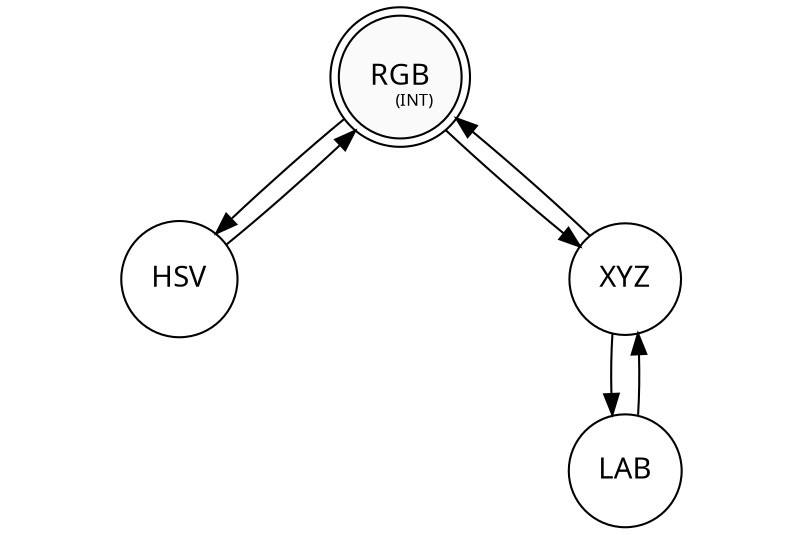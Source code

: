 digraph color_transforms {
    ratio = .66;
    edge [
        fontname="ASM-Regular"
        penwidth=1
        arrowhead=normal
        fontsize=8
    ]
	node [
	    fontname="ASM-Regular"
	    style=rounded
	    shape=circle
    ]

    {
        node [
            penwidth=1
            shape=doublecircle
            color="#000000"
            fillcolor="#fafafa"
            style=filled
        ]
        rank=same; RGB
    }

	RGB -> HSV ;
	RGB -> XYZ [
	    taillabel="(INT)"
	    labeldistance=2
	    labelangle=180
    ];
	XYZ -> LAB ;
	HSV -> RGB ;
	XYZ -> RGB ;
	LAB -> XYZ ;


}
